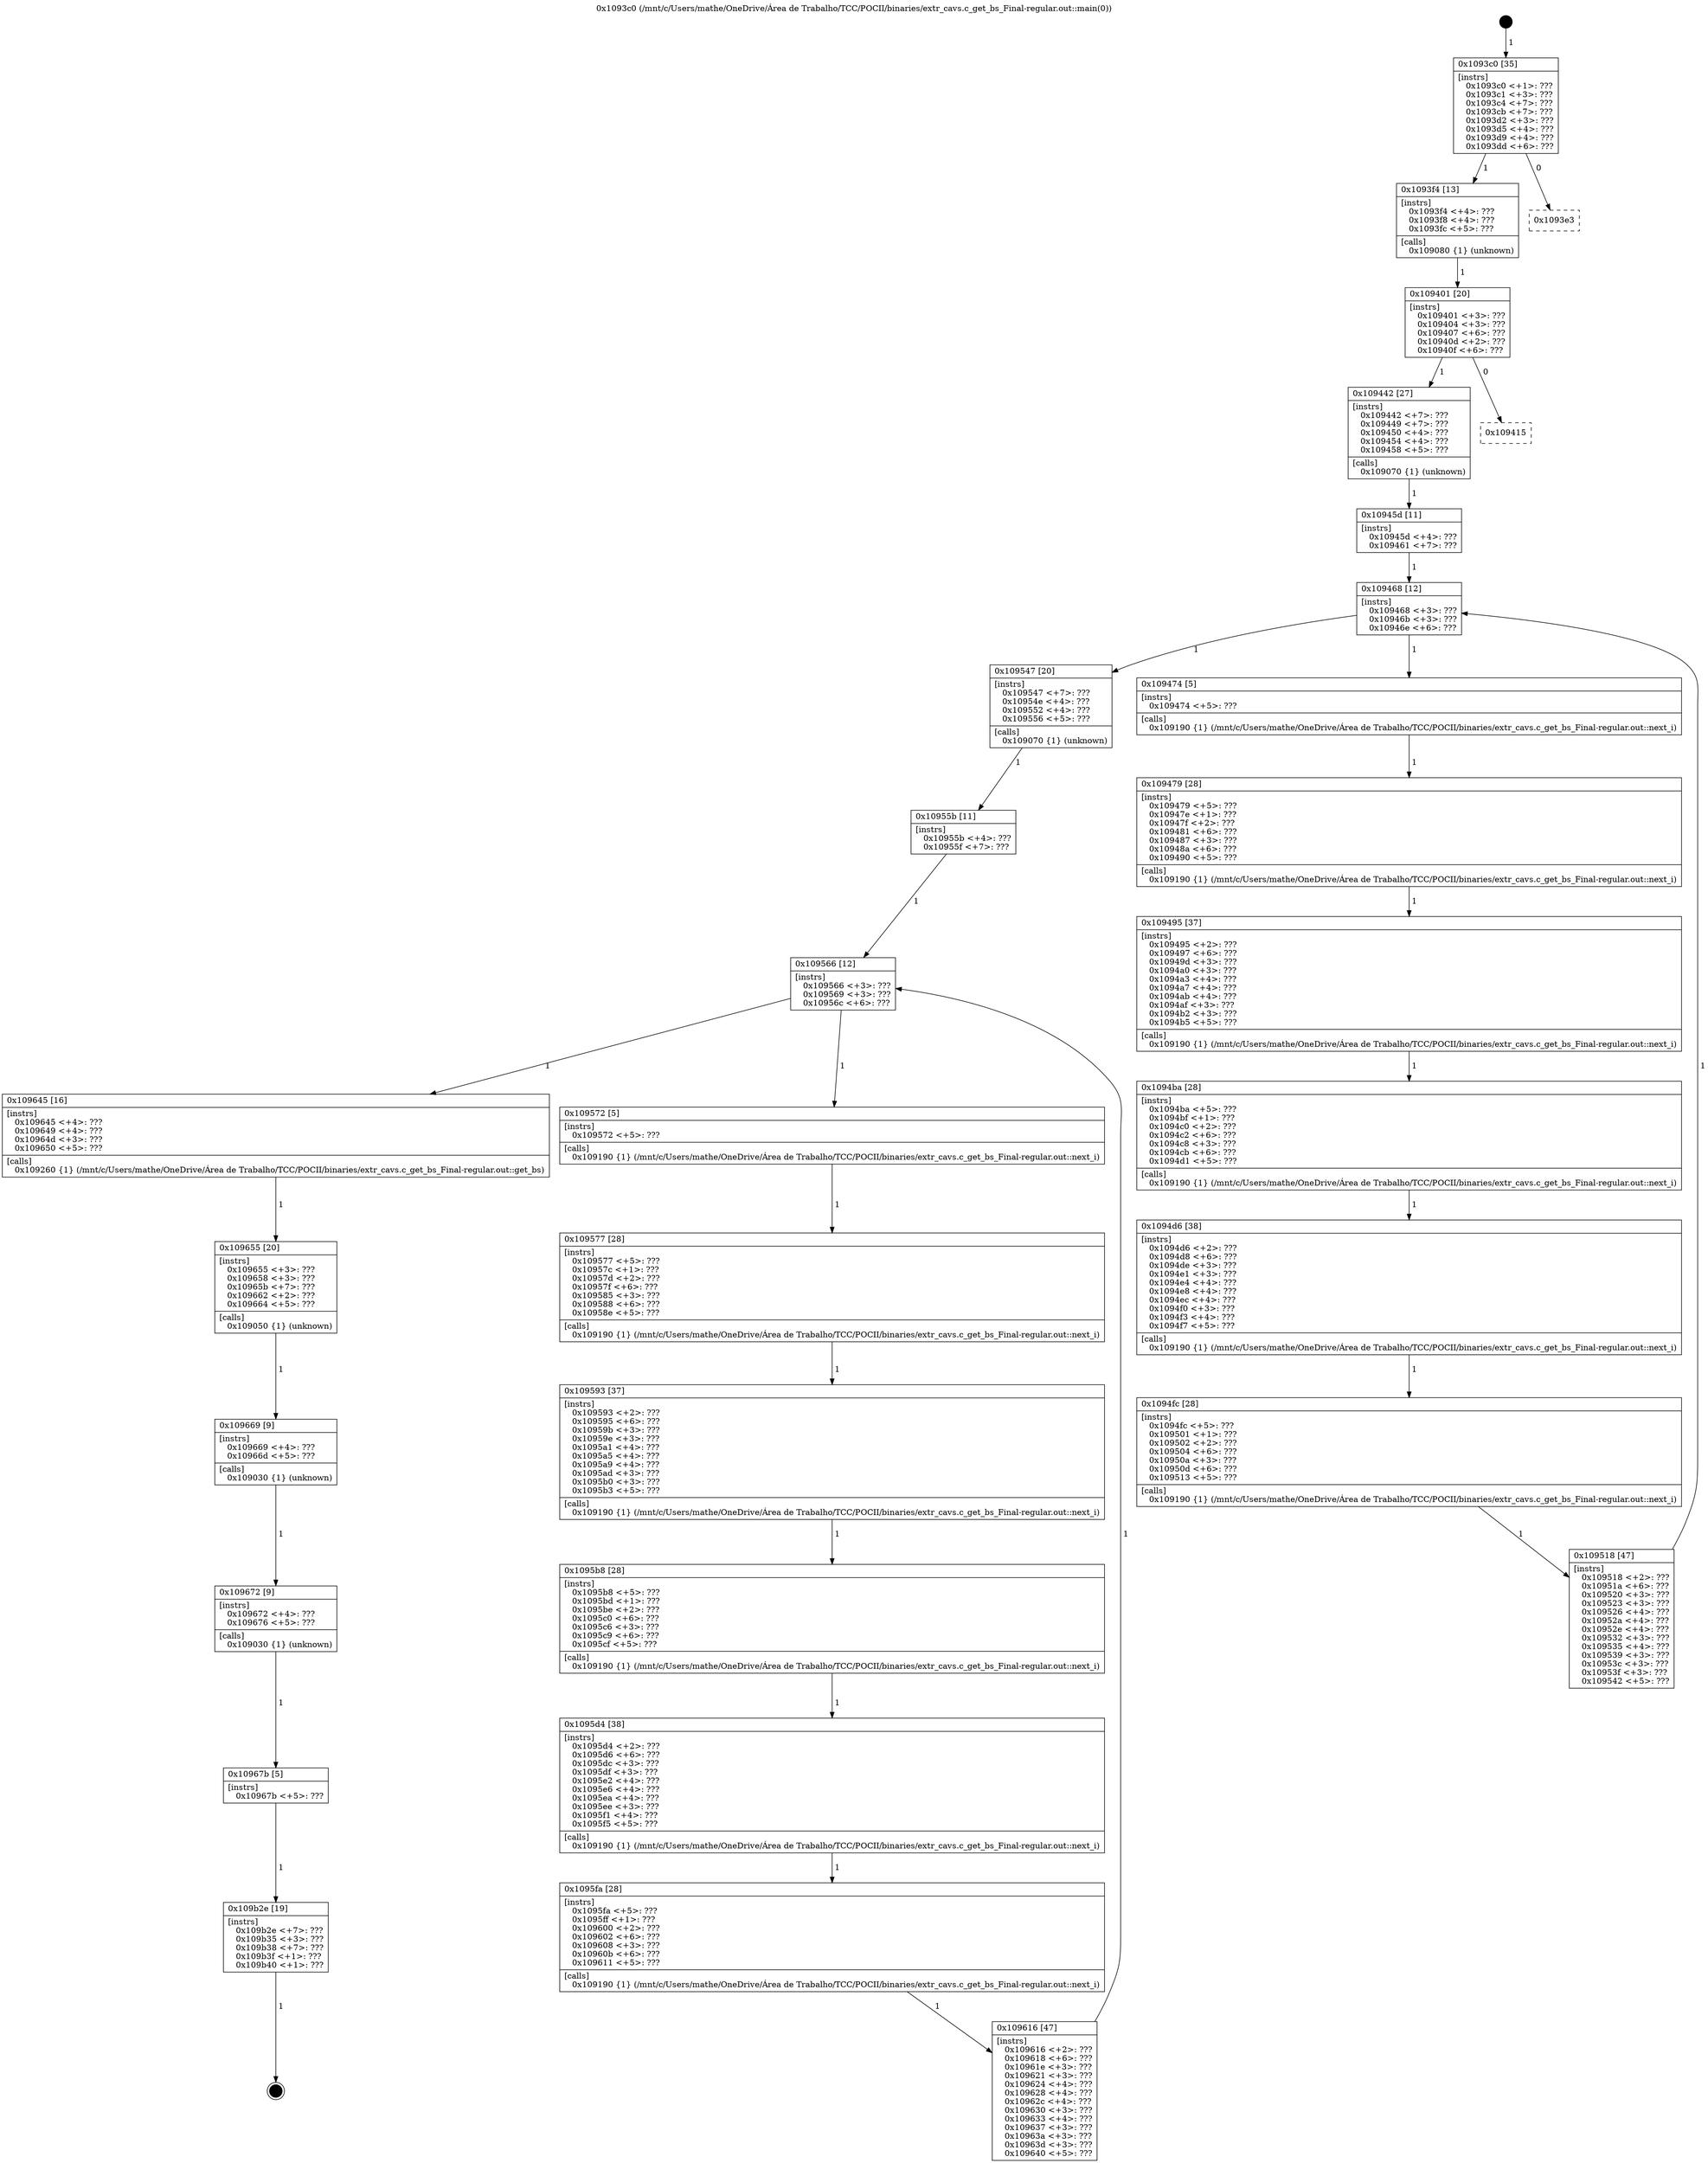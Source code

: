 digraph "0x1093c0" {
  label = "0x1093c0 (/mnt/c/Users/mathe/OneDrive/Área de Trabalho/TCC/POCII/binaries/extr_cavs.c_get_bs_Final-regular.out::main(0))"
  labelloc = "t"
  node[shape=record]

  Entry [label="",width=0.3,height=0.3,shape=circle,fillcolor=black,style=filled]
  "0x1093c0" [label="{
     0x1093c0 [35]\l
     | [instrs]\l
     &nbsp;&nbsp;0x1093c0 \<+1\>: ???\l
     &nbsp;&nbsp;0x1093c1 \<+3\>: ???\l
     &nbsp;&nbsp;0x1093c4 \<+7\>: ???\l
     &nbsp;&nbsp;0x1093cb \<+7\>: ???\l
     &nbsp;&nbsp;0x1093d2 \<+3\>: ???\l
     &nbsp;&nbsp;0x1093d5 \<+4\>: ???\l
     &nbsp;&nbsp;0x1093d9 \<+4\>: ???\l
     &nbsp;&nbsp;0x1093dd \<+6\>: ???\l
  }"]
  "0x1093f4" [label="{
     0x1093f4 [13]\l
     | [instrs]\l
     &nbsp;&nbsp;0x1093f4 \<+4\>: ???\l
     &nbsp;&nbsp;0x1093f8 \<+4\>: ???\l
     &nbsp;&nbsp;0x1093fc \<+5\>: ???\l
     | [calls]\l
     &nbsp;&nbsp;0x109080 \{1\} (unknown)\l
  }"]
  "0x1093e3" [label="{
     0x1093e3\l
  }", style=dashed]
  "0x109401" [label="{
     0x109401 [20]\l
     | [instrs]\l
     &nbsp;&nbsp;0x109401 \<+3\>: ???\l
     &nbsp;&nbsp;0x109404 \<+3\>: ???\l
     &nbsp;&nbsp;0x109407 \<+6\>: ???\l
     &nbsp;&nbsp;0x10940d \<+2\>: ???\l
     &nbsp;&nbsp;0x10940f \<+6\>: ???\l
  }"]
  "0x109442" [label="{
     0x109442 [27]\l
     | [instrs]\l
     &nbsp;&nbsp;0x109442 \<+7\>: ???\l
     &nbsp;&nbsp;0x109449 \<+7\>: ???\l
     &nbsp;&nbsp;0x109450 \<+4\>: ???\l
     &nbsp;&nbsp;0x109454 \<+4\>: ???\l
     &nbsp;&nbsp;0x109458 \<+5\>: ???\l
     | [calls]\l
     &nbsp;&nbsp;0x109070 \{1\} (unknown)\l
  }"]
  "0x109415" [label="{
     0x109415\l
  }", style=dashed]
  "0x109468" [label="{
     0x109468 [12]\l
     | [instrs]\l
     &nbsp;&nbsp;0x109468 \<+3\>: ???\l
     &nbsp;&nbsp;0x10946b \<+3\>: ???\l
     &nbsp;&nbsp;0x10946e \<+6\>: ???\l
  }"]
  "0x109547" [label="{
     0x109547 [20]\l
     | [instrs]\l
     &nbsp;&nbsp;0x109547 \<+7\>: ???\l
     &nbsp;&nbsp;0x10954e \<+4\>: ???\l
     &nbsp;&nbsp;0x109552 \<+4\>: ???\l
     &nbsp;&nbsp;0x109556 \<+5\>: ???\l
     | [calls]\l
     &nbsp;&nbsp;0x109070 \{1\} (unknown)\l
  }"]
  "0x109474" [label="{
     0x109474 [5]\l
     | [instrs]\l
     &nbsp;&nbsp;0x109474 \<+5\>: ???\l
     | [calls]\l
     &nbsp;&nbsp;0x109190 \{1\} (/mnt/c/Users/mathe/OneDrive/Área de Trabalho/TCC/POCII/binaries/extr_cavs.c_get_bs_Final-regular.out::next_i)\l
  }"]
  "0x109479" [label="{
     0x109479 [28]\l
     | [instrs]\l
     &nbsp;&nbsp;0x109479 \<+5\>: ???\l
     &nbsp;&nbsp;0x10947e \<+1\>: ???\l
     &nbsp;&nbsp;0x10947f \<+2\>: ???\l
     &nbsp;&nbsp;0x109481 \<+6\>: ???\l
     &nbsp;&nbsp;0x109487 \<+3\>: ???\l
     &nbsp;&nbsp;0x10948a \<+6\>: ???\l
     &nbsp;&nbsp;0x109490 \<+5\>: ???\l
     | [calls]\l
     &nbsp;&nbsp;0x109190 \{1\} (/mnt/c/Users/mathe/OneDrive/Área de Trabalho/TCC/POCII/binaries/extr_cavs.c_get_bs_Final-regular.out::next_i)\l
  }"]
  "0x109495" [label="{
     0x109495 [37]\l
     | [instrs]\l
     &nbsp;&nbsp;0x109495 \<+2\>: ???\l
     &nbsp;&nbsp;0x109497 \<+6\>: ???\l
     &nbsp;&nbsp;0x10949d \<+3\>: ???\l
     &nbsp;&nbsp;0x1094a0 \<+3\>: ???\l
     &nbsp;&nbsp;0x1094a3 \<+4\>: ???\l
     &nbsp;&nbsp;0x1094a7 \<+4\>: ???\l
     &nbsp;&nbsp;0x1094ab \<+4\>: ???\l
     &nbsp;&nbsp;0x1094af \<+3\>: ???\l
     &nbsp;&nbsp;0x1094b2 \<+3\>: ???\l
     &nbsp;&nbsp;0x1094b5 \<+5\>: ???\l
     | [calls]\l
     &nbsp;&nbsp;0x109190 \{1\} (/mnt/c/Users/mathe/OneDrive/Área de Trabalho/TCC/POCII/binaries/extr_cavs.c_get_bs_Final-regular.out::next_i)\l
  }"]
  "0x1094ba" [label="{
     0x1094ba [28]\l
     | [instrs]\l
     &nbsp;&nbsp;0x1094ba \<+5\>: ???\l
     &nbsp;&nbsp;0x1094bf \<+1\>: ???\l
     &nbsp;&nbsp;0x1094c0 \<+2\>: ???\l
     &nbsp;&nbsp;0x1094c2 \<+6\>: ???\l
     &nbsp;&nbsp;0x1094c8 \<+3\>: ???\l
     &nbsp;&nbsp;0x1094cb \<+6\>: ???\l
     &nbsp;&nbsp;0x1094d1 \<+5\>: ???\l
     | [calls]\l
     &nbsp;&nbsp;0x109190 \{1\} (/mnt/c/Users/mathe/OneDrive/Área de Trabalho/TCC/POCII/binaries/extr_cavs.c_get_bs_Final-regular.out::next_i)\l
  }"]
  "0x1094d6" [label="{
     0x1094d6 [38]\l
     | [instrs]\l
     &nbsp;&nbsp;0x1094d6 \<+2\>: ???\l
     &nbsp;&nbsp;0x1094d8 \<+6\>: ???\l
     &nbsp;&nbsp;0x1094de \<+3\>: ???\l
     &nbsp;&nbsp;0x1094e1 \<+3\>: ???\l
     &nbsp;&nbsp;0x1094e4 \<+4\>: ???\l
     &nbsp;&nbsp;0x1094e8 \<+4\>: ???\l
     &nbsp;&nbsp;0x1094ec \<+4\>: ???\l
     &nbsp;&nbsp;0x1094f0 \<+3\>: ???\l
     &nbsp;&nbsp;0x1094f3 \<+4\>: ???\l
     &nbsp;&nbsp;0x1094f7 \<+5\>: ???\l
     | [calls]\l
     &nbsp;&nbsp;0x109190 \{1\} (/mnt/c/Users/mathe/OneDrive/Área de Trabalho/TCC/POCII/binaries/extr_cavs.c_get_bs_Final-regular.out::next_i)\l
  }"]
  "0x1094fc" [label="{
     0x1094fc [28]\l
     | [instrs]\l
     &nbsp;&nbsp;0x1094fc \<+5\>: ???\l
     &nbsp;&nbsp;0x109501 \<+1\>: ???\l
     &nbsp;&nbsp;0x109502 \<+2\>: ???\l
     &nbsp;&nbsp;0x109504 \<+6\>: ???\l
     &nbsp;&nbsp;0x10950a \<+3\>: ???\l
     &nbsp;&nbsp;0x10950d \<+6\>: ???\l
     &nbsp;&nbsp;0x109513 \<+5\>: ???\l
     | [calls]\l
     &nbsp;&nbsp;0x109190 \{1\} (/mnt/c/Users/mathe/OneDrive/Área de Trabalho/TCC/POCII/binaries/extr_cavs.c_get_bs_Final-regular.out::next_i)\l
  }"]
  "0x109518" [label="{
     0x109518 [47]\l
     | [instrs]\l
     &nbsp;&nbsp;0x109518 \<+2\>: ???\l
     &nbsp;&nbsp;0x10951a \<+6\>: ???\l
     &nbsp;&nbsp;0x109520 \<+3\>: ???\l
     &nbsp;&nbsp;0x109523 \<+3\>: ???\l
     &nbsp;&nbsp;0x109526 \<+4\>: ???\l
     &nbsp;&nbsp;0x10952a \<+4\>: ???\l
     &nbsp;&nbsp;0x10952e \<+4\>: ???\l
     &nbsp;&nbsp;0x109532 \<+3\>: ???\l
     &nbsp;&nbsp;0x109535 \<+4\>: ???\l
     &nbsp;&nbsp;0x109539 \<+3\>: ???\l
     &nbsp;&nbsp;0x10953c \<+3\>: ???\l
     &nbsp;&nbsp;0x10953f \<+3\>: ???\l
     &nbsp;&nbsp;0x109542 \<+5\>: ???\l
  }"]
  "0x10945d" [label="{
     0x10945d [11]\l
     | [instrs]\l
     &nbsp;&nbsp;0x10945d \<+4\>: ???\l
     &nbsp;&nbsp;0x109461 \<+7\>: ???\l
  }"]
  "0x109566" [label="{
     0x109566 [12]\l
     | [instrs]\l
     &nbsp;&nbsp;0x109566 \<+3\>: ???\l
     &nbsp;&nbsp;0x109569 \<+3\>: ???\l
     &nbsp;&nbsp;0x10956c \<+6\>: ???\l
  }"]
  "0x109645" [label="{
     0x109645 [16]\l
     | [instrs]\l
     &nbsp;&nbsp;0x109645 \<+4\>: ???\l
     &nbsp;&nbsp;0x109649 \<+4\>: ???\l
     &nbsp;&nbsp;0x10964d \<+3\>: ???\l
     &nbsp;&nbsp;0x109650 \<+5\>: ???\l
     | [calls]\l
     &nbsp;&nbsp;0x109260 \{1\} (/mnt/c/Users/mathe/OneDrive/Área de Trabalho/TCC/POCII/binaries/extr_cavs.c_get_bs_Final-regular.out::get_bs)\l
  }"]
  "0x109572" [label="{
     0x109572 [5]\l
     | [instrs]\l
     &nbsp;&nbsp;0x109572 \<+5\>: ???\l
     | [calls]\l
     &nbsp;&nbsp;0x109190 \{1\} (/mnt/c/Users/mathe/OneDrive/Área de Trabalho/TCC/POCII/binaries/extr_cavs.c_get_bs_Final-regular.out::next_i)\l
  }"]
  "0x109577" [label="{
     0x109577 [28]\l
     | [instrs]\l
     &nbsp;&nbsp;0x109577 \<+5\>: ???\l
     &nbsp;&nbsp;0x10957c \<+1\>: ???\l
     &nbsp;&nbsp;0x10957d \<+2\>: ???\l
     &nbsp;&nbsp;0x10957f \<+6\>: ???\l
     &nbsp;&nbsp;0x109585 \<+3\>: ???\l
     &nbsp;&nbsp;0x109588 \<+6\>: ???\l
     &nbsp;&nbsp;0x10958e \<+5\>: ???\l
     | [calls]\l
     &nbsp;&nbsp;0x109190 \{1\} (/mnt/c/Users/mathe/OneDrive/Área de Trabalho/TCC/POCII/binaries/extr_cavs.c_get_bs_Final-regular.out::next_i)\l
  }"]
  "0x109593" [label="{
     0x109593 [37]\l
     | [instrs]\l
     &nbsp;&nbsp;0x109593 \<+2\>: ???\l
     &nbsp;&nbsp;0x109595 \<+6\>: ???\l
     &nbsp;&nbsp;0x10959b \<+3\>: ???\l
     &nbsp;&nbsp;0x10959e \<+3\>: ???\l
     &nbsp;&nbsp;0x1095a1 \<+4\>: ???\l
     &nbsp;&nbsp;0x1095a5 \<+4\>: ???\l
     &nbsp;&nbsp;0x1095a9 \<+4\>: ???\l
     &nbsp;&nbsp;0x1095ad \<+3\>: ???\l
     &nbsp;&nbsp;0x1095b0 \<+3\>: ???\l
     &nbsp;&nbsp;0x1095b3 \<+5\>: ???\l
     | [calls]\l
     &nbsp;&nbsp;0x109190 \{1\} (/mnt/c/Users/mathe/OneDrive/Área de Trabalho/TCC/POCII/binaries/extr_cavs.c_get_bs_Final-regular.out::next_i)\l
  }"]
  "0x1095b8" [label="{
     0x1095b8 [28]\l
     | [instrs]\l
     &nbsp;&nbsp;0x1095b8 \<+5\>: ???\l
     &nbsp;&nbsp;0x1095bd \<+1\>: ???\l
     &nbsp;&nbsp;0x1095be \<+2\>: ???\l
     &nbsp;&nbsp;0x1095c0 \<+6\>: ???\l
     &nbsp;&nbsp;0x1095c6 \<+3\>: ???\l
     &nbsp;&nbsp;0x1095c9 \<+6\>: ???\l
     &nbsp;&nbsp;0x1095cf \<+5\>: ???\l
     | [calls]\l
     &nbsp;&nbsp;0x109190 \{1\} (/mnt/c/Users/mathe/OneDrive/Área de Trabalho/TCC/POCII/binaries/extr_cavs.c_get_bs_Final-regular.out::next_i)\l
  }"]
  "0x1095d4" [label="{
     0x1095d4 [38]\l
     | [instrs]\l
     &nbsp;&nbsp;0x1095d4 \<+2\>: ???\l
     &nbsp;&nbsp;0x1095d6 \<+6\>: ???\l
     &nbsp;&nbsp;0x1095dc \<+3\>: ???\l
     &nbsp;&nbsp;0x1095df \<+3\>: ???\l
     &nbsp;&nbsp;0x1095e2 \<+4\>: ???\l
     &nbsp;&nbsp;0x1095e6 \<+4\>: ???\l
     &nbsp;&nbsp;0x1095ea \<+4\>: ???\l
     &nbsp;&nbsp;0x1095ee \<+3\>: ???\l
     &nbsp;&nbsp;0x1095f1 \<+4\>: ???\l
     &nbsp;&nbsp;0x1095f5 \<+5\>: ???\l
     | [calls]\l
     &nbsp;&nbsp;0x109190 \{1\} (/mnt/c/Users/mathe/OneDrive/Área de Trabalho/TCC/POCII/binaries/extr_cavs.c_get_bs_Final-regular.out::next_i)\l
  }"]
  "0x1095fa" [label="{
     0x1095fa [28]\l
     | [instrs]\l
     &nbsp;&nbsp;0x1095fa \<+5\>: ???\l
     &nbsp;&nbsp;0x1095ff \<+1\>: ???\l
     &nbsp;&nbsp;0x109600 \<+2\>: ???\l
     &nbsp;&nbsp;0x109602 \<+6\>: ???\l
     &nbsp;&nbsp;0x109608 \<+3\>: ???\l
     &nbsp;&nbsp;0x10960b \<+6\>: ???\l
     &nbsp;&nbsp;0x109611 \<+5\>: ???\l
     | [calls]\l
     &nbsp;&nbsp;0x109190 \{1\} (/mnt/c/Users/mathe/OneDrive/Área de Trabalho/TCC/POCII/binaries/extr_cavs.c_get_bs_Final-regular.out::next_i)\l
  }"]
  "0x109616" [label="{
     0x109616 [47]\l
     | [instrs]\l
     &nbsp;&nbsp;0x109616 \<+2\>: ???\l
     &nbsp;&nbsp;0x109618 \<+6\>: ???\l
     &nbsp;&nbsp;0x10961e \<+3\>: ???\l
     &nbsp;&nbsp;0x109621 \<+3\>: ???\l
     &nbsp;&nbsp;0x109624 \<+4\>: ???\l
     &nbsp;&nbsp;0x109628 \<+4\>: ???\l
     &nbsp;&nbsp;0x10962c \<+4\>: ???\l
     &nbsp;&nbsp;0x109630 \<+3\>: ???\l
     &nbsp;&nbsp;0x109633 \<+4\>: ???\l
     &nbsp;&nbsp;0x109637 \<+3\>: ???\l
     &nbsp;&nbsp;0x10963a \<+3\>: ???\l
     &nbsp;&nbsp;0x10963d \<+3\>: ???\l
     &nbsp;&nbsp;0x109640 \<+5\>: ???\l
  }"]
  "0x10955b" [label="{
     0x10955b [11]\l
     | [instrs]\l
     &nbsp;&nbsp;0x10955b \<+4\>: ???\l
     &nbsp;&nbsp;0x10955f \<+7\>: ???\l
  }"]
  "0x109655" [label="{
     0x109655 [20]\l
     | [instrs]\l
     &nbsp;&nbsp;0x109655 \<+3\>: ???\l
     &nbsp;&nbsp;0x109658 \<+3\>: ???\l
     &nbsp;&nbsp;0x10965b \<+7\>: ???\l
     &nbsp;&nbsp;0x109662 \<+2\>: ???\l
     &nbsp;&nbsp;0x109664 \<+5\>: ???\l
     | [calls]\l
     &nbsp;&nbsp;0x109050 \{1\} (unknown)\l
  }"]
  "0x109669" [label="{
     0x109669 [9]\l
     | [instrs]\l
     &nbsp;&nbsp;0x109669 \<+4\>: ???\l
     &nbsp;&nbsp;0x10966d \<+5\>: ???\l
     | [calls]\l
     &nbsp;&nbsp;0x109030 \{1\} (unknown)\l
  }"]
  "0x109672" [label="{
     0x109672 [9]\l
     | [instrs]\l
     &nbsp;&nbsp;0x109672 \<+4\>: ???\l
     &nbsp;&nbsp;0x109676 \<+5\>: ???\l
     | [calls]\l
     &nbsp;&nbsp;0x109030 \{1\} (unknown)\l
  }"]
  "0x10967b" [label="{
     0x10967b [5]\l
     | [instrs]\l
     &nbsp;&nbsp;0x10967b \<+5\>: ???\l
  }"]
  "0x109b2e" [label="{
     0x109b2e [19]\l
     | [instrs]\l
     &nbsp;&nbsp;0x109b2e \<+7\>: ???\l
     &nbsp;&nbsp;0x109b35 \<+3\>: ???\l
     &nbsp;&nbsp;0x109b38 \<+7\>: ???\l
     &nbsp;&nbsp;0x109b3f \<+1\>: ???\l
     &nbsp;&nbsp;0x109b40 \<+1\>: ???\l
  }"]
  Exit [label="",width=0.3,height=0.3,shape=circle,fillcolor=black,style=filled,peripheries=2]
  Entry -> "0x1093c0" [label=" 1"]
  "0x1093c0" -> "0x1093f4" [label=" 1"]
  "0x1093c0" -> "0x1093e3" [label=" 0"]
  "0x1093f4" -> "0x109401" [label=" 1"]
  "0x109401" -> "0x109442" [label=" 1"]
  "0x109401" -> "0x109415" [label=" 0"]
  "0x109442" -> "0x10945d" [label=" 1"]
  "0x109468" -> "0x109547" [label=" 1"]
  "0x109468" -> "0x109474" [label=" 1"]
  "0x109474" -> "0x109479" [label=" 1"]
  "0x109479" -> "0x109495" [label=" 1"]
  "0x109495" -> "0x1094ba" [label=" 1"]
  "0x1094ba" -> "0x1094d6" [label=" 1"]
  "0x1094d6" -> "0x1094fc" [label=" 1"]
  "0x1094fc" -> "0x109518" [label=" 1"]
  "0x10945d" -> "0x109468" [label=" 1"]
  "0x109518" -> "0x109468" [label=" 1"]
  "0x109547" -> "0x10955b" [label=" 1"]
  "0x109566" -> "0x109645" [label=" 1"]
  "0x109566" -> "0x109572" [label=" 1"]
  "0x109572" -> "0x109577" [label=" 1"]
  "0x109577" -> "0x109593" [label=" 1"]
  "0x109593" -> "0x1095b8" [label=" 1"]
  "0x1095b8" -> "0x1095d4" [label=" 1"]
  "0x1095d4" -> "0x1095fa" [label=" 1"]
  "0x1095fa" -> "0x109616" [label=" 1"]
  "0x10955b" -> "0x109566" [label=" 1"]
  "0x109616" -> "0x109566" [label=" 1"]
  "0x109645" -> "0x109655" [label=" 1"]
  "0x109655" -> "0x109669" [label=" 1"]
  "0x109669" -> "0x109672" [label=" 1"]
  "0x109672" -> "0x10967b" [label=" 1"]
  "0x10967b" -> "0x109b2e" [label=" 1"]
  "0x109b2e" -> Exit [label=" 1"]
}

